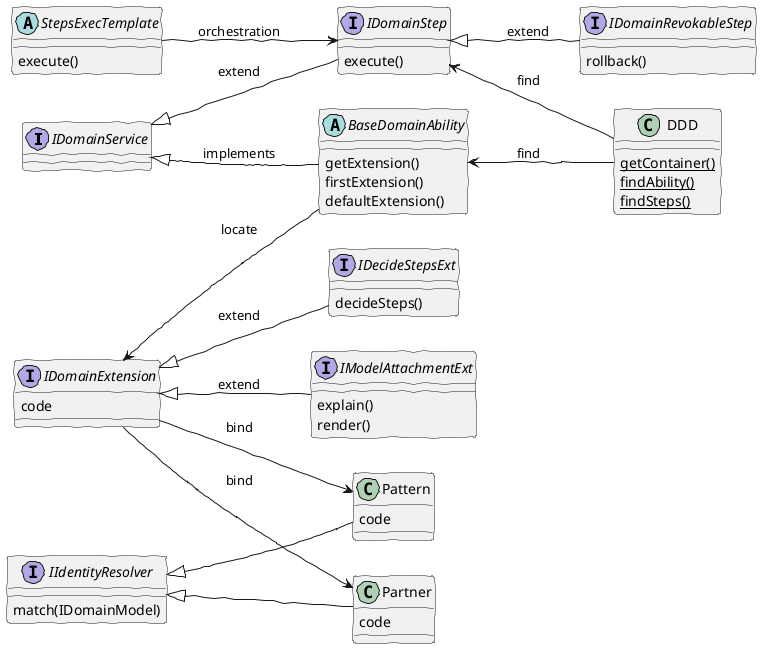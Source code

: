 @startuml
skinparam handwritten true
skinparam shadowing<<with_shadow>> true
left to right direction

interface IDomainService
interface IDomainStep
IDomainStep : execute()
interface IDecideStepsExt
interface IDomainRevokableStep
IDomainRevokableStep : rollback()
interface IDomainExtension
interface IIdentityResolver
interface IModelAttachmentExt
IModelAttachmentExt : explain()
IModelAttachmentExt : render()
abstract StepsExecTemplate
abstract BaseDomainAbility
BaseDomainAbility : getExtension()
BaseDomainAbility : firstExtension()
BaseDomainAbility : defaultExtension()
StepsExecTemplate : execute()
DDD : {static} getContainer()
DDD : {static} findAbility()
DDD : {static} findSteps()
IDecideStepsExt : decideSteps()
IIdentityResolver : match(IDomainModel)

IDomainService <|-- IDomainStep: extend
IDomainStep <|-- IDomainRevokableStep: extend
IDomainService <|-- BaseDomainAbility: implements

IDomainExtension <|-- IDecideStepsExt: extend
IDomainExtension <|-- IModelAttachmentExt: extend

IIdentityResolver <|-- Pattern
IIdentityResolver <|-- Partner

BaseDomainAbility <-- DDD: find
IDomainStep <-- DDD: find

IDomainExtension <-- BaseDomainAbility: locate

IDomainExtension --> Pattern: bind
IDomainExtension --> Partner: bind

Partner : code
Pattern : code
IDomainExtension : code

StepsExecTemplate --> IDomainStep: orchestration
@enduml

